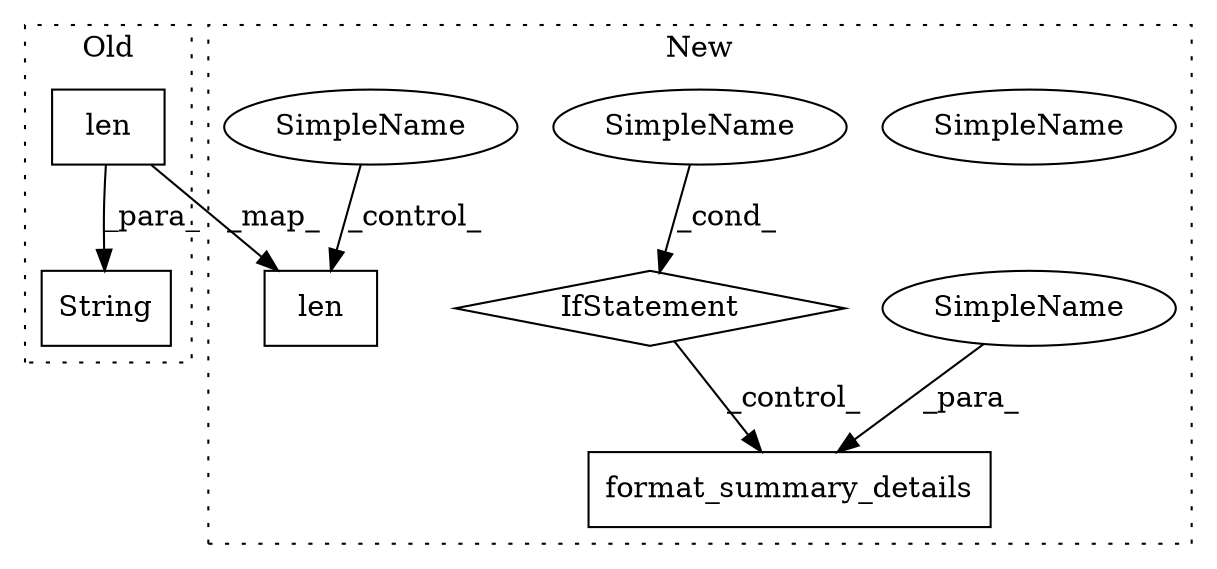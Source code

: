 digraph G {
subgraph cluster0 {
1 [label="String" a="32" s="7929,7947" l="7,1" shape="box"];
6 [label="len" a="32" s="7936,7946" l="4,1" shape="box"];
label = "Old";
style="dotted";
}
subgraph cluster1 {
2 [label="format_summary_details" a="32" s="8202,8231" l="23,1" shape="box"];
3 [label="IfStatement" a="25" s="8199" l="3" shape="diamond"];
4 [label="SimpleName" a="42" s="8193" l="6" shape="ellipse"];
5 [label="len" a="32" s="8145,8155" l="4,1" shape="box"];
7 [label="SimpleName" a="42" s="8225" l="6" shape="ellipse"];
8 [label="SimpleName" a="42" s="8193" l="6" shape="ellipse"];
9 [label="SimpleName" a="42" s="8136" l="6" shape="ellipse"];
label = "New";
style="dotted";
}
3 -> 2 [label="_control_"];
6 -> 1 [label="_para_"];
6 -> 5 [label="_map_"];
7 -> 2 [label="_para_"];
8 -> 3 [label="_cond_"];
9 -> 5 [label="_control_"];
}